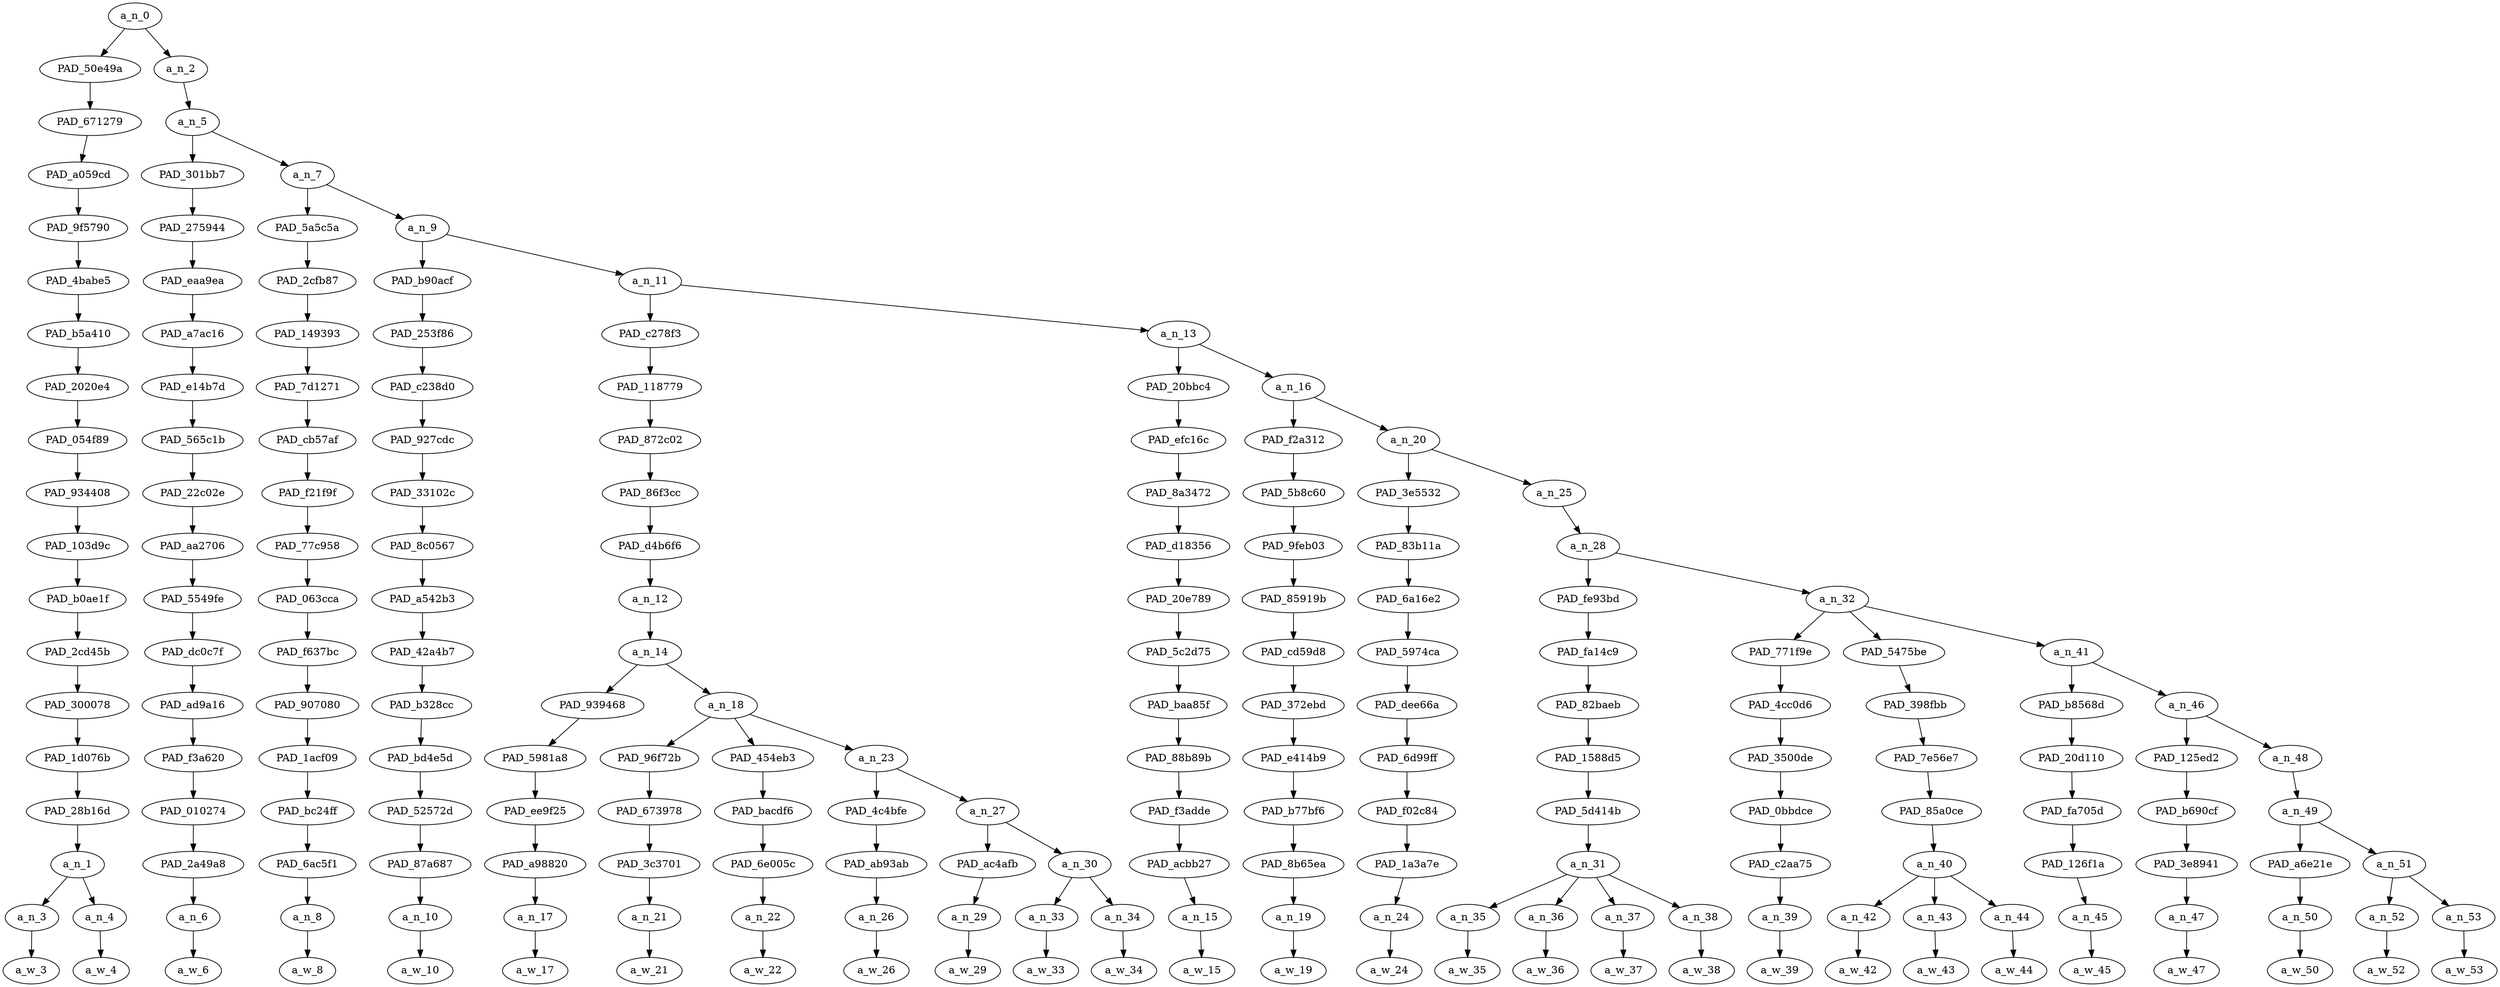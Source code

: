 strict digraph "" {
	a_n_0	[div_dir=1,
		index=0,
		level=18,
		pos="1.9846598307291667,18!",
		text_span="[0, 1, 2, 3, 4, 5, 6, 7, 8, 9, 10, 11, 12, 13, 14, 15, 16, 17, 18, 19, 20, 21, 22, 23, 24, 25, 26, 27]",
		value=1.00000000];
	PAD_50e49a	[div_dir=1,
		index=0,
		level=17,
		pos="0.5,17!",
		text_span="[0, 1]",
		value=0.17491012];
	a_n_0 -> PAD_50e49a;
	a_n_2	[div_dir=1,
		index=1,
		level=17,
		pos="3.4693196614583335,17!",
		text_span="[2, 3, 4, 5, 6, 7, 8, 9, 10, 11, 12, 13, 14, 15, 16, 17, 18, 19, 20, 21, 22, 23, 24, 25, 26, 27]",
		value=0.82450520];
	a_n_0 -> a_n_2;
	PAD_671279	[div_dir=1,
		index=0,
		level=16,
		pos="0.5,16!",
		text_span="[0, 1]",
		value=0.17491012];
	PAD_50e49a -> PAD_671279;
	PAD_a059cd	[div_dir=1,
		index=0,
		level=15,
		pos="0.5,15!",
		text_span="[0, 1]",
		value=0.17491012];
	PAD_671279 -> PAD_a059cd;
	PAD_9f5790	[div_dir=1,
		index=0,
		level=14,
		pos="0.5,14!",
		text_span="[0, 1]",
		value=0.17491012];
	PAD_a059cd -> PAD_9f5790;
	PAD_4babe5	[div_dir=1,
		index=0,
		level=13,
		pos="0.5,13!",
		text_span="[0, 1]",
		value=0.17491012];
	PAD_9f5790 -> PAD_4babe5;
	PAD_b5a410	[div_dir=1,
		index=0,
		level=12,
		pos="0.5,12!",
		text_span="[0, 1]",
		value=0.17491012];
	PAD_4babe5 -> PAD_b5a410;
	PAD_2020e4	[div_dir=1,
		index=0,
		level=11,
		pos="0.5,11!",
		text_span="[0, 1]",
		value=0.17491012];
	PAD_b5a410 -> PAD_2020e4;
	PAD_054f89	[div_dir=1,
		index=0,
		level=10,
		pos="0.5,10!",
		text_span="[0, 1]",
		value=0.17491012];
	PAD_2020e4 -> PAD_054f89;
	PAD_934408	[div_dir=1,
		index=0,
		level=9,
		pos="0.5,9!",
		text_span="[0, 1]",
		value=0.17491012];
	PAD_054f89 -> PAD_934408;
	PAD_103d9c	[div_dir=1,
		index=0,
		level=8,
		pos="0.5,8!",
		text_span="[0, 1]",
		value=0.17491012];
	PAD_934408 -> PAD_103d9c;
	PAD_b0ae1f	[div_dir=1,
		index=0,
		level=7,
		pos="0.5,7!",
		text_span="[0, 1]",
		value=0.17491012];
	PAD_103d9c -> PAD_b0ae1f;
	PAD_2cd45b	[div_dir=1,
		index=0,
		level=6,
		pos="0.5,6!",
		text_span="[0, 1]",
		value=0.17491012];
	PAD_b0ae1f -> PAD_2cd45b;
	PAD_300078	[div_dir=1,
		index=0,
		level=5,
		pos="0.5,5!",
		text_span="[0, 1]",
		value=0.17491012];
	PAD_2cd45b -> PAD_300078;
	PAD_1d076b	[div_dir=1,
		index=0,
		level=4,
		pos="0.5,4!",
		text_span="[0, 1]",
		value=0.17491012];
	PAD_300078 -> PAD_1d076b;
	PAD_28b16d	[div_dir=1,
		index=0,
		level=3,
		pos="0.5,3!",
		text_span="[0, 1]",
		value=0.17491012];
	PAD_1d076b -> PAD_28b16d;
	a_n_1	[div_dir=1,
		index=0,
		level=2,
		pos="0.5,2!",
		text_span="[0, 1]",
		value=0.17491012];
	PAD_28b16d -> a_n_1;
	a_n_3	[div_dir=1,
		index=0,
		level=1,
		pos="0.0,1!",
		text_span="[0]",
		value=0.09847873];
	a_n_1 -> a_n_3;
	a_n_4	[div_dir=1,
		index=1,
		level=1,
		pos="1.0,1!",
		text_span="[1]",
		value=0.07594126];
	a_n_1 -> a_n_4;
	a_w_3	[div_dir=0,
		index=0,
		level=0,
		pos="0,0!",
		text_span="[0]",
		value=theyblove];
	a_n_3 -> a_w_3;
	a_w_4	[div_dir=0,
		index=1,
		level=0,
		pos="1,0!",
		text_span="[1]",
		value=hezbollah];
	a_n_4 -> a_w_4;
	a_n_5	[div_dir=1,
		index=1,
		level=16,
		pos="3.4693196614583335,16!",
		text_span="[2, 3, 4, 5, 6, 7, 8, 9, 10, 11, 12, 13, 14, 15, 16, 17, 18, 19, 20, 21, 22, 23, 24, 25, 26, 27]",
		value=0.82406380];
	a_n_2 -> a_n_5;
	PAD_301bb7	[div_dir=1,
		index=1,
		level=15,
		pos="2.0,15!",
		text_span="[2]",
		value=0.02796523];
	a_n_5 -> PAD_301bb7;
	a_n_7	[div_dir=1,
		index=2,
		level=15,
		pos="4.938639322916667,15!",
		text_span="[3, 4, 5, 6, 7, 8, 9, 10, 11, 12, 13, 14, 15, 16, 17, 18, 19, 20, 21, 22, 23, 24, 25, 26, 27]",
		value=0.79565717];
	a_n_5 -> a_n_7;
	PAD_275944	[div_dir=1,
		index=1,
		level=14,
		pos="2.0,14!",
		text_span="[2]",
		value=0.02796523];
	PAD_301bb7 -> PAD_275944;
	PAD_eaa9ea	[div_dir=1,
		index=1,
		level=13,
		pos="2.0,13!",
		text_span="[2]",
		value=0.02796523];
	PAD_275944 -> PAD_eaa9ea;
	PAD_a7ac16	[div_dir=1,
		index=1,
		level=12,
		pos="2.0,12!",
		text_span="[2]",
		value=0.02796523];
	PAD_eaa9ea -> PAD_a7ac16;
	PAD_e14b7d	[div_dir=1,
		index=1,
		level=11,
		pos="2.0,11!",
		text_span="[2]",
		value=0.02796523];
	PAD_a7ac16 -> PAD_e14b7d;
	PAD_565c1b	[div_dir=1,
		index=1,
		level=10,
		pos="2.0,10!",
		text_span="[2]",
		value=0.02796523];
	PAD_e14b7d -> PAD_565c1b;
	PAD_22c02e	[div_dir=1,
		index=1,
		level=9,
		pos="2.0,9!",
		text_span="[2]",
		value=0.02796523];
	PAD_565c1b -> PAD_22c02e;
	PAD_aa2706	[div_dir=1,
		index=1,
		level=8,
		pos="2.0,8!",
		text_span="[2]",
		value=0.02796523];
	PAD_22c02e -> PAD_aa2706;
	PAD_5549fe	[div_dir=1,
		index=1,
		level=7,
		pos="2.0,7!",
		text_span="[2]",
		value=0.02796523];
	PAD_aa2706 -> PAD_5549fe;
	PAD_dc0c7f	[div_dir=1,
		index=1,
		level=6,
		pos="2.0,6!",
		text_span="[2]",
		value=0.02796523];
	PAD_5549fe -> PAD_dc0c7f;
	PAD_ad9a16	[div_dir=1,
		index=1,
		level=5,
		pos="2.0,5!",
		text_span="[2]",
		value=0.02796523];
	PAD_dc0c7f -> PAD_ad9a16;
	PAD_f3a620	[div_dir=1,
		index=1,
		level=4,
		pos="2.0,4!",
		text_span="[2]",
		value=0.02796523];
	PAD_ad9a16 -> PAD_f3a620;
	PAD_010274	[div_dir=1,
		index=1,
		level=3,
		pos="2.0,3!",
		text_span="[2]",
		value=0.02796523];
	PAD_f3a620 -> PAD_010274;
	PAD_2a49a8	[div_dir=1,
		index=1,
		level=2,
		pos="2.0,2!",
		text_span="[2]",
		value=0.02796523];
	PAD_010274 -> PAD_2a49a8;
	a_n_6	[div_dir=1,
		index=2,
		level=1,
		pos="2.0,1!",
		text_span="[2]",
		value=0.02796523];
	PAD_2a49a8 -> a_n_6;
	a_w_6	[div_dir=0,
		index=2,
		level=0,
		pos="2,0!",
		text_span="[2]",
		value=they];
	a_n_6 -> a_w_6;
	PAD_5a5c5a	[div_dir=1,
		index=2,
		level=14,
		pos="3.0,14!",
		text_span="[3]",
		value=0.01848341];
	a_n_7 -> PAD_5a5c5a;
	a_n_9	[div_dir=1,
		index=3,
		level=14,
		pos="6.877278645833334,14!",
		text_span="[4, 5, 6, 7, 8, 9, 10, 11, 12, 13, 14, 15, 16, 17, 18, 19, 20, 21, 22, 23, 24, 25, 26, 27]",
		value=0.77674670];
	a_n_7 -> a_n_9;
	PAD_2cfb87	[div_dir=1,
		index=2,
		level=13,
		pos="3.0,13!",
		text_span="[3]",
		value=0.01848341];
	PAD_5a5c5a -> PAD_2cfb87;
	PAD_149393	[div_dir=1,
		index=2,
		level=12,
		pos="3.0,12!",
		text_span="[3]",
		value=0.01848341];
	PAD_2cfb87 -> PAD_149393;
	PAD_7d1271	[div_dir=1,
		index=2,
		level=11,
		pos="3.0,11!",
		text_span="[3]",
		value=0.01848341];
	PAD_149393 -> PAD_7d1271;
	PAD_cb57af	[div_dir=1,
		index=2,
		level=10,
		pos="3.0,10!",
		text_span="[3]",
		value=0.01848341];
	PAD_7d1271 -> PAD_cb57af;
	PAD_f21f9f	[div_dir=1,
		index=2,
		level=9,
		pos="3.0,9!",
		text_span="[3]",
		value=0.01848341];
	PAD_cb57af -> PAD_f21f9f;
	PAD_77c958	[div_dir=1,
		index=2,
		level=8,
		pos="3.0,8!",
		text_span="[3]",
		value=0.01848341];
	PAD_f21f9f -> PAD_77c958;
	PAD_063cca	[div_dir=1,
		index=2,
		level=7,
		pos="3.0,7!",
		text_span="[3]",
		value=0.01848341];
	PAD_77c958 -> PAD_063cca;
	PAD_f637bc	[div_dir=1,
		index=2,
		level=6,
		pos="3.0,6!",
		text_span="[3]",
		value=0.01848341];
	PAD_063cca -> PAD_f637bc;
	PAD_907080	[div_dir=1,
		index=2,
		level=5,
		pos="3.0,5!",
		text_span="[3]",
		value=0.01848341];
	PAD_f637bc -> PAD_907080;
	PAD_1acf09	[div_dir=1,
		index=2,
		level=4,
		pos="3.0,4!",
		text_span="[3]",
		value=0.01848341];
	PAD_907080 -> PAD_1acf09;
	PAD_bc24ff	[div_dir=1,
		index=2,
		level=3,
		pos="3.0,3!",
		text_span="[3]",
		value=0.01848341];
	PAD_1acf09 -> PAD_bc24ff;
	PAD_6ac5f1	[div_dir=1,
		index=2,
		level=2,
		pos="3.0,2!",
		text_span="[3]",
		value=0.01848341];
	PAD_bc24ff -> PAD_6ac5f1;
	a_n_8	[div_dir=1,
		index=3,
		level=1,
		pos="3.0,1!",
		text_span="[3]",
		value=0.01848341];
	PAD_6ac5f1 -> a_n_8;
	a_w_8	[div_dir=0,
		index=3,
		level=0,
		pos="3,0!",
		text_span="[3]",
		value=have];
	a_n_8 -> a_w_8;
	PAD_b90acf	[div_dir=-1,
		index=3,
		level=13,
		pos="4.0,13!",
		text_span="[4]",
		value=0.02112778];
	a_n_9 -> PAD_b90acf;
	a_n_11	[div_dir=1,
		index=4,
		level=13,
		pos="9.754557291666668,13!",
		text_span="[5, 6, 7, 8, 9, 10, 11, 12, 13, 14, 15, 16, 17, 18, 19, 20, 21, 22, 23, 24, 25, 26, 27]",
		value=0.75520138];
	a_n_9 -> a_n_11;
	PAD_253f86	[div_dir=-1,
		index=3,
		level=12,
		pos="4.0,12!",
		text_span="[4]",
		value=0.02112778];
	PAD_b90acf -> PAD_253f86;
	PAD_c238d0	[div_dir=-1,
		index=3,
		level=11,
		pos="4.0,11!",
		text_span="[4]",
		value=0.02112778];
	PAD_253f86 -> PAD_c238d0;
	PAD_927cdc	[div_dir=-1,
		index=3,
		level=10,
		pos="4.0,10!",
		text_span="[4]",
		value=0.02112778];
	PAD_c238d0 -> PAD_927cdc;
	PAD_33102c	[div_dir=-1,
		index=3,
		level=9,
		pos="4.0,9!",
		text_span="[4]",
		value=0.02112778];
	PAD_927cdc -> PAD_33102c;
	PAD_8c0567	[div_dir=-1,
		index=3,
		level=8,
		pos="4.0,8!",
		text_span="[4]",
		value=0.02112778];
	PAD_33102c -> PAD_8c0567;
	PAD_a542b3	[div_dir=-1,
		index=3,
		level=7,
		pos="4.0,7!",
		text_span="[4]",
		value=0.02112778];
	PAD_8c0567 -> PAD_a542b3;
	PAD_42a4b7	[div_dir=-1,
		index=3,
		level=6,
		pos="4.0,6!",
		text_span="[4]",
		value=0.02112778];
	PAD_a542b3 -> PAD_42a4b7;
	PAD_b328cc	[div_dir=-1,
		index=3,
		level=5,
		pos="4.0,5!",
		text_span="[4]",
		value=0.02112778];
	PAD_42a4b7 -> PAD_b328cc;
	PAD_bd4e5d	[div_dir=-1,
		index=3,
		level=4,
		pos="4.0,4!",
		text_span="[4]",
		value=0.02112778];
	PAD_b328cc -> PAD_bd4e5d;
	PAD_52572d	[div_dir=-1,
		index=3,
		level=3,
		pos="4.0,3!",
		text_span="[4]",
		value=0.02112778];
	PAD_bd4e5d -> PAD_52572d;
	PAD_87a687	[div_dir=-1,
		index=3,
		level=2,
		pos="4.0,2!",
		text_span="[4]",
		value=0.02112778];
	PAD_52572d -> PAD_87a687;
	a_n_10	[div_dir=-1,
		index=4,
		level=1,
		pos="4.0,1!",
		text_span="[4]",
		value=0.02112778];
	PAD_87a687 -> a_n_10;
	a_w_10	[div_dir=0,
		index=4,
		level=0,
		pos="4,0!",
		text_span="[4]",
		value=admitted];
	a_n_10 -> a_w_10;
	PAD_c278f3	[div_dir=1,
		index=4,
		level=12,
		pos="6.145833333333334,12!",
		text_span="[5, 6, 7, 8, 9, 10, 11]",
		value=0.17417870];
	a_n_11 -> PAD_c278f3;
	a_n_13	[div_dir=1,
		index=5,
		level=12,
		pos="13.36328125,12!",
		text_span="[12, 13, 14, 15, 16, 17, 18, 19, 20, 21, 22, 23, 24, 25, 26, 27]",
		value=0.58059245];
	a_n_11 -> a_n_13;
	PAD_118779	[div_dir=1,
		index=4,
		level=11,
		pos="6.145833333333334,11!",
		text_span="[5, 6, 7, 8, 9, 10, 11]",
		value=0.17417870];
	PAD_c278f3 -> PAD_118779;
	PAD_872c02	[div_dir=1,
		index=4,
		level=10,
		pos="6.145833333333334,10!",
		text_span="[5, 6, 7, 8, 9, 10, 11]",
		value=0.17417870];
	PAD_118779 -> PAD_872c02;
	PAD_86f3cc	[div_dir=1,
		index=4,
		level=9,
		pos="6.145833333333334,9!",
		text_span="[5, 6, 7, 8, 9, 10, 11]",
		value=0.17417870];
	PAD_872c02 -> PAD_86f3cc;
	PAD_d4b6f6	[div_dir=1,
		index=4,
		level=8,
		pos="6.145833333333334,8!",
		text_span="[5, 6, 7, 8, 9, 10, 11]",
		value=0.17417870];
	PAD_86f3cc -> PAD_d4b6f6;
	a_n_12	[div_dir=1,
		index=4,
		level=7,
		pos="6.145833333333334,7!",
		text_span="[5, 6, 7, 8, 9, 10, 11]",
		value=0.17417870];
	PAD_d4b6f6 -> a_n_12;
	a_n_14	[div_dir=1,
		index=4,
		level=6,
		pos="6.145833333333334,6!",
		text_span="[5, 6, 7, 8, 9, 10, 11]",
		value=0.17399729];
	a_n_12 -> a_n_14;
	PAD_939468	[div_dir=1,
		index=4,
		level=5,
		pos="5.0,5!",
		text_span="[5]",
		value=0.01668730];
	a_n_14 -> PAD_939468;
	a_n_18	[div_dir=1,
		index=5,
		level=5,
		pos="7.291666666666667,5!",
		text_span="[6, 7, 8, 9, 10, 11]",
		value=0.15712858];
	a_n_14 -> a_n_18;
	PAD_5981a8	[div_dir=1,
		index=4,
		level=4,
		pos="5.0,4!",
		text_span="[5]",
		value=0.01668730];
	PAD_939468 -> PAD_5981a8;
	PAD_ee9f25	[div_dir=1,
		index=4,
		level=3,
		pos="5.0,3!",
		text_span="[5]",
		value=0.01668730];
	PAD_5981a8 -> PAD_ee9f25;
	PAD_a98820	[div_dir=1,
		index=4,
		level=2,
		pos="5.0,2!",
		text_span="[5]",
		value=0.01668730];
	PAD_ee9f25 -> PAD_a98820;
	a_n_17	[div_dir=1,
		index=5,
		level=1,
		pos="5.0,1!",
		text_span="[5]",
		value=0.01668730];
	PAD_a98820 -> a_n_17;
	a_w_17	[div_dir=0,
		index=5,
		level=0,
		pos="5,0!",
		text_span="[5]",
		value=this];
	a_n_17 -> a_w_17;
	PAD_96f72b	[div_dir=1,
		index=5,
		level=4,
		pos="6.0,4!",
		text_span="[6]",
		value=0.02264966];
	a_n_18 -> PAD_96f72b;
	PAD_454eb3	[div_dir=-1,
		index=6,
		level=4,
		pos="7.0,4!",
		text_span="[7]",
		value=0.01892652];
	a_n_18 -> PAD_454eb3;
	a_n_23	[div_dir=1,
		index=7,
		level=4,
		pos="8.875,4!",
		text_span="[8, 9, 10, 11]",
		value=0.11539521];
	a_n_18 -> a_n_23;
	PAD_673978	[div_dir=1,
		index=5,
		level=3,
		pos="6.0,3!",
		text_span="[6]",
		value=0.02264966];
	PAD_96f72b -> PAD_673978;
	PAD_3c3701	[div_dir=1,
		index=5,
		level=2,
		pos="6.0,2!",
		text_span="[6]",
		value=0.02264966];
	PAD_673978 -> PAD_3c3701;
	a_n_21	[div_dir=1,
		index=6,
		level=1,
		pos="6.0,1!",
		text_span="[6]",
		value=0.02264966];
	PAD_3c3701 -> a_n_21;
	a_w_21	[div_dir=0,
		index=6,
		level=0,
		pos="6,0!",
		text_span="[6]",
		value=id];
	a_n_21 -> a_w_21;
	PAD_bacdf6	[div_dir=-1,
		index=6,
		level=3,
		pos="7.0,3!",
		text_span="[7]",
		value=0.01892652];
	PAD_454eb3 -> PAD_bacdf6;
	PAD_6e005c	[div_dir=-1,
		index=6,
		level=2,
		pos="7.0,2!",
		text_span="[7]",
		value=0.01892652];
	PAD_bacdf6 -> PAD_6e005c;
	a_n_22	[div_dir=-1,
		index=7,
		level=1,
		pos="7.0,1!",
		text_span="[7]",
		value=0.01892652];
	PAD_6e005c -> a_n_22;
	a_w_22	[div_dir=0,
		index=7,
		level=0,
		pos="7,0!",
		text_span="[7]",
		value=rather];
	a_n_22 -> a_w_22;
	PAD_4c4bfe	[div_dir=1,
		index=7,
		level=3,
		pos="8.0,3!",
		text_span="[8]",
		value=0.02262382];
	a_n_23 -> PAD_4c4bfe;
	a_n_27	[div_dir=1,
		index=8,
		level=3,
		pos="9.75,3!",
		text_span="[9, 10, 11]",
		value=0.09255232];
	a_n_23 -> a_n_27;
	PAD_ab93ab	[div_dir=1,
		index=7,
		level=2,
		pos="8.0,2!",
		text_span="[8]",
		value=0.02262382];
	PAD_4c4bfe -> PAD_ab93ab;
	a_n_26	[div_dir=1,
		index=8,
		level=1,
		pos="8.0,1!",
		text_span="[8]",
		value=0.02262382];
	PAD_ab93ab -> a_n_26;
	a_w_26	[div_dir=0,
		index=8,
		level=0,
		pos="8,0!",
		text_span="[8]",
		value=submit];
	a_n_26 -> a_w_26;
	PAD_ac4afb	[div_dir=-1,
		index=8,
		level=2,
		pos="9.0,2!",
		text_span="[9]",
		value=0.01638474];
	a_n_27 -> PAD_ac4afb;
	a_n_30	[div_dir=1,
		index=9,
		level=2,
		pos="10.5,2!",
		text_span="[10, 11]",
		value=0.07596609];
	a_n_27 -> a_n_30;
	a_n_29	[div_dir=-1,
		index=9,
		level=1,
		pos="9.0,1!",
		text_span="[9]",
		value=0.01638474];
	PAD_ac4afb -> a_n_29;
	a_w_29	[div_dir=0,
		index=9,
		level=0,
		pos="9,0!",
		text_span="[9]",
		value=to];
	a_n_29 -> a_w_29;
	a_n_33	[div_dir=1,
		index=10,
		level=1,
		pos="10.0,1!",
		text_span="[10]",
		value=0.01769405];
	a_n_30 -> a_n_33;
	a_n_34	[div_dir=1,
		index=11,
		level=1,
		pos="11.0,1!",
		text_span="[11]",
		value=0.05798051];
	a_n_30 -> a_n_34;
	a_w_33	[div_dir=0,
		index=10,
		level=0,
		pos="10,0!",
		text_span="[10]",
		value=a];
	a_n_33 -> a_w_33;
	a_w_34	[div_dir=0,
		index=11,
		level=0,
		pos="11,0!",
		text_span="[11]",
		value=jew];
	a_n_34 -> a_w_34;
	PAD_20bbc4	[div_dir=-1,
		index=5,
		level=11,
		pos="12.0,11!",
		text_span="[12]",
		value=0.02063864];
	a_n_13 -> PAD_20bbc4;
	a_n_16	[div_dir=1,
		index=6,
		level=11,
		pos="14.7265625,11!",
		text_span="[13, 14, 15, 16, 17, 18, 19, 20, 21, 22, 23, 24, 25, 26, 27]",
		value=0.55955959];
	a_n_13 -> a_n_16;
	PAD_efc16c	[div_dir=-1,
		index=5,
		level=10,
		pos="12.0,10!",
		text_span="[12]",
		value=0.02063864];
	PAD_20bbc4 -> PAD_efc16c;
	PAD_8a3472	[div_dir=-1,
		index=5,
		level=9,
		pos="12.0,9!",
		text_span="[12]",
		value=0.02063864];
	PAD_efc16c -> PAD_8a3472;
	PAD_d18356	[div_dir=-1,
		index=5,
		level=8,
		pos="12.0,8!",
		text_span="[12]",
		value=0.02063864];
	PAD_8a3472 -> PAD_d18356;
	PAD_20e789	[div_dir=-1,
		index=5,
		level=7,
		pos="12.0,7!",
		text_span="[12]",
		value=0.02063864];
	PAD_d18356 -> PAD_20e789;
	PAD_5c2d75	[div_dir=-1,
		index=5,
		level=6,
		pos="12.0,6!",
		text_span="[12]",
		value=0.02063864];
	PAD_20e789 -> PAD_5c2d75;
	PAD_baa85f	[div_dir=-1,
		index=6,
		level=5,
		pos="12.0,5!",
		text_span="[12]",
		value=0.02063864];
	PAD_5c2d75 -> PAD_baa85f;
	PAD_88b89b	[div_dir=-1,
		index=8,
		level=4,
		pos="12.0,4!",
		text_span="[12]",
		value=0.02063864];
	PAD_baa85f -> PAD_88b89b;
	PAD_f3adde	[div_dir=-1,
		index=9,
		level=3,
		pos="12.0,3!",
		text_span="[12]",
		value=0.02063864];
	PAD_88b89b -> PAD_f3adde;
	PAD_acbb27	[div_dir=-1,
		index=10,
		level=2,
		pos="12.0,2!",
		text_span="[12]",
		value=0.02063864];
	PAD_f3adde -> PAD_acbb27;
	a_n_15	[div_dir=-1,
		index=12,
		level=1,
		pos="12.0,1!",
		text_span="[12]",
		value=0.02063864];
	PAD_acbb27 -> a_n_15;
	a_w_15	[div_dir=0,
		index=12,
		level=0,
		pos="12,0!",
		text_span="[12]",
		value=than];
	a_n_15 -> a_w_15;
	PAD_f2a312	[div_dir=-1,
		index=6,
		level=10,
		pos="13.0,10!",
		text_span="[13]",
		value=0.01812552];
	a_n_16 -> PAD_f2a312;
	a_n_20	[div_dir=1,
		index=7,
		level=10,
		pos="16.453125,10!",
		text_span="[14, 15, 16, 17, 18, 19, 20, 21, 22, 23, 24, 25, 26, 27]",
		value=0.54102236];
	a_n_16 -> a_n_20;
	PAD_5b8c60	[div_dir=-1,
		index=6,
		level=9,
		pos="13.0,9!",
		text_span="[13]",
		value=0.01812552];
	PAD_f2a312 -> PAD_5b8c60;
	PAD_9feb03	[div_dir=-1,
		index=6,
		level=8,
		pos="13.0,8!",
		text_span="[13]",
		value=0.01812552];
	PAD_5b8c60 -> PAD_9feb03;
	PAD_85919b	[div_dir=-1,
		index=6,
		level=7,
		pos="13.0,7!",
		text_span="[13]",
		value=0.01812552];
	PAD_9feb03 -> PAD_85919b;
	PAD_cd59d8	[div_dir=-1,
		index=6,
		level=6,
		pos="13.0,6!",
		text_span="[13]",
		value=0.01812552];
	PAD_85919b -> PAD_cd59d8;
	PAD_372ebd	[div_dir=-1,
		index=7,
		level=5,
		pos="13.0,5!",
		text_span="[13]",
		value=0.01812552];
	PAD_cd59d8 -> PAD_372ebd;
	PAD_e414b9	[div_dir=-1,
		index=9,
		level=4,
		pos="13.0,4!",
		text_span="[13]",
		value=0.01812552];
	PAD_372ebd -> PAD_e414b9;
	PAD_b77bf6	[div_dir=-1,
		index=10,
		level=3,
		pos="13.0,3!",
		text_span="[13]",
		value=0.01812552];
	PAD_e414b9 -> PAD_b77bf6;
	PAD_8b65ea	[div_dir=-1,
		index=11,
		level=2,
		pos="13.0,2!",
		text_span="[13]",
		value=0.01812552];
	PAD_b77bf6 -> PAD_8b65ea;
	a_n_19	[div_dir=-1,
		index=13,
		level=1,
		pos="13.0,1!",
		text_span="[13]",
		value=0.01812552];
	PAD_8b65ea -> a_n_19;
	a_w_19	[div_dir=0,
		index=13,
		level=0,
		pos="13,0!",
		text_span="[13]",
		value=even];
	a_n_19 -> a_w_19;
	PAD_3e5532	[div_dir=1,
		index=7,
		level=9,
		pos="14.0,9!",
		text_span="[14]",
		value=0.02812164];
	a_n_20 -> PAD_3e5532;
	a_n_25	[div_dir=1,
		index=8,
		level=9,
		pos="18.90625,9!",
		text_span="[15, 16, 17, 18, 19, 20, 21, 22, 23, 24, 25, 26, 27]",
		value=0.51247259];
	a_n_20 -> a_n_25;
	PAD_83b11a	[div_dir=1,
		index=7,
		level=8,
		pos="14.0,8!",
		text_span="[14]",
		value=0.02812164];
	PAD_3e5532 -> PAD_83b11a;
	PAD_6a16e2	[div_dir=1,
		index=7,
		level=7,
		pos="14.0,7!",
		text_span="[14]",
		value=0.02812164];
	PAD_83b11a -> PAD_6a16e2;
	PAD_5974ca	[div_dir=1,
		index=7,
		level=6,
		pos="14.0,6!",
		text_span="[14]",
		value=0.02812164];
	PAD_6a16e2 -> PAD_5974ca;
	PAD_dee66a	[div_dir=1,
		index=8,
		level=5,
		pos="14.0,5!",
		text_span="[14]",
		value=0.02812164];
	PAD_5974ca -> PAD_dee66a;
	PAD_6d99ff	[div_dir=1,
		index=10,
		level=4,
		pos="14.0,4!",
		text_span="[14]",
		value=0.02812164];
	PAD_dee66a -> PAD_6d99ff;
	PAD_f02c84	[div_dir=1,
		index=11,
		level=3,
		pos="14.0,3!",
		text_span="[14]",
		value=0.02812164];
	PAD_6d99ff -> PAD_f02c84;
	PAD_1a3a7e	[div_dir=1,
		index=12,
		level=2,
		pos="14.0,2!",
		text_span="[14]",
		value=0.02812164];
	PAD_f02c84 -> PAD_1a3a7e;
	a_n_24	[div_dir=1,
		index=14,
		level=1,
		pos="14.0,1!",
		text_span="[14]",
		value=0.02812164];
	PAD_1a3a7e -> a_n_24;
	a_w_24	[div_dir=0,
		index=14,
		level=0,
		pos="14,0!",
		text_span="[14]",
		value=acknowledge];
	a_n_24 -> a_w_24;
	a_n_28	[div_dir=1,
		index=8,
		level=8,
		pos="18.90625,8!",
		text_span="[15, 16, 17, 18, 19, 20, 21, 22, 23, 24, 25, 26, 27]",
		value=0.51203414];
	a_n_25 -> a_n_28;
	PAD_fe93bd	[div_dir=1,
		index=8,
		level=7,
		pos="16.5,7!",
		text_span="[15, 16, 17, 18]",
		value=0.30397940];
	a_n_28 -> PAD_fe93bd;
	a_n_32	[div_dir=1,
		index=9,
		level=7,
		pos="21.3125,7!",
		text_span="[19, 20, 21, 22, 23, 24, 25, 26, 27]",
		value=0.20761628];
	a_n_28 -> a_n_32;
	PAD_fa14c9	[div_dir=1,
		index=8,
		level=6,
		pos="16.5,6!",
		text_span="[15, 16, 17, 18]",
		value=0.30397940];
	PAD_fe93bd -> PAD_fa14c9;
	PAD_82baeb	[div_dir=1,
		index=9,
		level=5,
		pos="16.5,5!",
		text_span="[15, 16, 17, 18]",
		value=0.30397940];
	PAD_fa14c9 -> PAD_82baeb;
	PAD_1588d5	[div_dir=1,
		index=11,
		level=4,
		pos="16.5,4!",
		text_span="[15, 16, 17, 18]",
		value=0.30397940];
	PAD_82baeb -> PAD_1588d5;
	PAD_5d414b	[div_dir=1,
		index=12,
		level=3,
		pos="16.5,3!",
		text_span="[15, 16, 17, 18]",
		value=0.30397940];
	PAD_1588d5 -> PAD_5d414b;
	a_n_31	[div_dir=1,
		index=13,
		level=2,
		pos="16.5,2!",
		text_span="[15, 16, 17, 18]",
		value=0.30397940];
	PAD_5d414b -> a_n_31;
	a_n_35	[div_dir=1,
		index=15,
		level=1,
		pos="15.0,1!",
		text_span="[15]",
		value=0.03135270];
	a_n_31 -> a_n_35;
	a_n_36	[div_dir=1,
		index=16,
		level=1,
		pos="16.0,1!",
		text_span="[16]",
		value=0.19302442];
	a_n_31 -> a_n_36;
	a_n_37	[div_dir=1,
		index=17,
		level=1,
		pos="17.0,1!",
		text_span="[17]",
		value=0.05293170];
	a_n_31 -> a_n_37;
	a_n_38	[div_dir=1,
		index=18,
		level=1,
		pos="18.0,1!",
		text_span="[18]",
		value=0.02606400];
	a_n_31 -> a_n_38;
	a_w_35	[div_dir=0,
		index=15,
		level=0,
		pos="15,0!",
		text_span="[15]",
		value=a1];
	a_n_35 -> a_w_35;
	a_w_36	[div_dir=0,
		index=16,
		level=0,
		pos="16,0!",
		text_span="[16]",
		value=sandnigger];
	a_n_36 -> a_w_36;
	a_w_37	[div_dir=0,
		index=17,
		level=0,
		pos="17,0!",
		text_span="[17]",
		value=terrorist];
	a_n_37 -> a_w_37;
	a_w_38	[div_dir=0,
		index=18,
		level=0,
		pos="18,0!",
		text_span="[18]",
		value=group];
	a_n_38 -> a_w_38;
	PAD_771f9e	[div_dir=1,
		index=9,
		level=6,
		pos="19.0,6!",
		text_span="[19]",
		value=0.02131190];
	a_n_32 -> PAD_771f9e;
	PAD_5475be	[div_dir=1,
		index=10,
		level=6,
		pos="21.0,6!",
		text_span="[20, 21, 22]",
		value=0.06598831];
	a_n_32 -> PAD_5475be;
	a_n_41	[div_dir=1,
		index=11,
		level=6,
		pos="23.9375,6!",
		text_span="[23, 24, 25, 26, 27]",
		value=0.12025015];
	a_n_32 -> a_n_41;
	PAD_4cc0d6	[div_dir=1,
		index=10,
		level=5,
		pos="19.0,5!",
		text_span="[19]",
		value=0.02131190];
	PAD_771f9e -> PAD_4cc0d6;
	PAD_3500de	[div_dir=1,
		index=12,
		level=4,
		pos="19.0,4!",
		text_span="[19]",
		value=0.02131190];
	PAD_4cc0d6 -> PAD_3500de;
	PAD_0bbdce	[div_dir=1,
		index=13,
		level=3,
		pos="19.0,3!",
		text_span="[19]",
		value=0.02131190];
	PAD_3500de -> PAD_0bbdce;
	PAD_c2aa75	[div_dir=1,
		index=14,
		level=2,
		pos="19.0,2!",
		text_span="[19]",
		value=0.02131190];
	PAD_0bbdce -> PAD_c2aa75;
	a_n_39	[div_dir=1,
		index=19,
		level=1,
		pos="19.0,1!",
		text_span="[19]",
		value=0.02131190];
	PAD_c2aa75 -> a_n_39;
	a_w_39	[div_dir=0,
		index=19,
		level=0,
		pos="19,0!",
		text_span="[19]",
		value=is];
	a_n_39 -> a_w_39;
	PAD_398fbb	[div_dir=1,
		index=11,
		level=5,
		pos="21.0,5!",
		text_span="[20, 21, 22]",
		value=0.06598831];
	PAD_5475be -> PAD_398fbb;
	PAD_7e56e7	[div_dir=1,
		index=13,
		level=4,
		pos="21.0,4!",
		text_span="[20, 21, 22]",
		value=0.06598831];
	PAD_398fbb -> PAD_7e56e7;
	PAD_85a0ce	[div_dir=1,
		index=14,
		level=3,
		pos="21.0,3!",
		text_span="[20, 21, 22]",
		value=0.06598831];
	PAD_7e56e7 -> PAD_85a0ce;
	a_n_40	[div_dir=1,
		index=15,
		level=2,
		pos="21.0,2!",
		text_span="[20, 21, 22]",
		value=0.06598831];
	PAD_85a0ce -> a_n_40;
	a_n_42	[div_dir=-1,
		index=20,
		level=1,
		pos="20.0,1!",
		text_span="[20]",
		value=0.01865996];
	a_n_40 -> a_n_42;
	a_n_43	[div_dir=-1,
		index=21,
		level=1,
		pos="21.0,1!",
		text_span="[21]",
		value=0.02161689];
	a_n_40 -> a_n_43;
	a_n_44	[div_dir=1,
		index=22,
		level=1,
		pos="22.0,1!",
		text_span="[22]",
		value=0.02570382];
	a_n_40 -> a_n_44;
	a_w_42	[div_dir=0,
		index=20,
		level=0,
		pos="20,0!",
		text_span="[20]",
		value=even1];
	a_n_42 -> a_w_42;
	a_w_43	[div_dir=0,
		index=21,
		level=0,
		pos="21,0!",
		text_span="[21]",
		value=remotely];
	a_n_43 -> a_w_43;
	a_w_44	[div_dir=0,
		index=22,
		level=0,
		pos="22,0!",
		text_span="[22]",
		value=okay];
	a_n_44 -> a_w_44;
	PAD_b8568d	[div_dir=-1,
		index=12,
		level=5,
		pos="23.0,5!",
		text_span="[23]",
		value=0.02146555];
	a_n_41 -> PAD_b8568d;
	a_n_46	[div_dir=1,
		index=13,
		level=5,
		pos="24.875,5!",
		text_span="[24, 25, 26, 27]",
		value=0.09872256];
	a_n_41 -> a_n_46;
	PAD_20d110	[div_dir=-1,
		index=14,
		level=4,
		pos="23.0,4!",
		text_span="[23]",
		value=0.02146555];
	PAD_b8568d -> PAD_20d110;
	PAD_fa705d	[div_dir=-1,
		index=15,
		level=3,
		pos="23.0,3!",
		text_span="[23]",
		value=0.02146555];
	PAD_20d110 -> PAD_fa705d;
	PAD_126f1a	[div_dir=-1,
		index=16,
		level=2,
		pos="23.0,2!",
		text_span="[23]",
		value=0.02146555];
	PAD_fa705d -> PAD_126f1a;
	a_n_45	[div_dir=-1,
		index=23,
		level=1,
		pos="23.0,1!",
		text_span="[23]",
		value=0.02146555];
	PAD_126f1a -> a_n_45;
	a_w_45	[div_dir=0,
		index=23,
		level=0,
		pos="23,0!",
		text_span="[23]",
		value=not];
	a_n_45 -> a_w_45;
	PAD_125ed2	[div_dir=1,
		index=15,
		level=4,
		pos="24.0,4!",
		text_span="[24]",
		value=0.02280059];
	a_n_46 -> PAD_125ed2;
	a_n_48	[div_dir=1,
		index=16,
		level=4,
		pos="25.75,4!",
		text_span="[25, 26, 27]",
		value=0.07581475];
	a_n_46 -> a_n_48;
	PAD_b690cf	[div_dir=1,
		index=16,
		level=3,
		pos="24.0,3!",
		text_span="[24]",
		value=0.02280059];
	PAD_125ed2 -> PAD_b690cf;
	PAD_3e8941	[div_dir=1,
		index=17,
		level=2,
		pos="24.0,2!",
		text_span="[24]",
		value=0.02280059];
	PAD_b690cf -> PAD_3e8941;
	a_n_47	[div_dir=1,
		index=24,
		level=1,
		pos="24.0,1!",
		text_span="[24]",
		value=0.02280059];
	PAD_3e8941 -> a_n_47;
	a_w_47	[div_dir=0,
		index=24,
		level=0,
		pos="24,0!",
		text_span="[24]",
		value=saying];
	a_n_47 -> a_w_47;
	a_n_49	[div_dir=1,
		index=17,
		level=3,
		pos="25.75,3!",
		text_span="[25, 26, 27]",
		value=0.07573298];
	a_n_48 -> a_n_49;
	PAD_a6e21e	[div_dir=1,
		index=18,
		level=2,
		pos="25.0,2!",
		text_span="[25]",
		value=0.02236459];
	a_n_49 -> PAD_a6e21e;
	a_n_51	[div_dir=1,
		index=19,
		level=2,
		pos="26.5,2!",
		text_span="[26, 27]",
		value=0.05328661];
	a_n_49 -> a_n_51;
	a_n_50	[div_dir=1,
		index=25,
		level=1,
		pos="25.0,1!",
		text_span="[25]",
		value=0.02236459];
	PAD_a6e21e -> a_n_50;
	a_w_50	[div_dir=0,
		index=25,
		level=0,
		pos="25,0!",
		text_span="[25]",
		value=i];
	a_n_50 -> a_w_50;
	a_n_52	[div_dir=1,
		index=26,
		level=1,
		pos="26.0,1!",
		text_span="[26]",
		value=0.02258477];
	a_n_51 -> a_n_52;
	a_n_53	[div_dir=-1,
		index=27,
		level=1,
		pos="27.0,1!",
		text_span="[27]",
		value=0.03065124];
	a_n_51 -> a_n_53;
	a_w_52	[div_dir=0,
		index=26,
		level=0,
		pos="26,0!",
		text_span="[26]",
		value=would];
	a_n_52 -> a_w_52;
	a_w_53	[div_dir=0,
		index=27,
		level=0,
		pos="27,0!",
		text_span="[27]",
		value=obviously];
	a_n_53 -> a_w_53;
}
